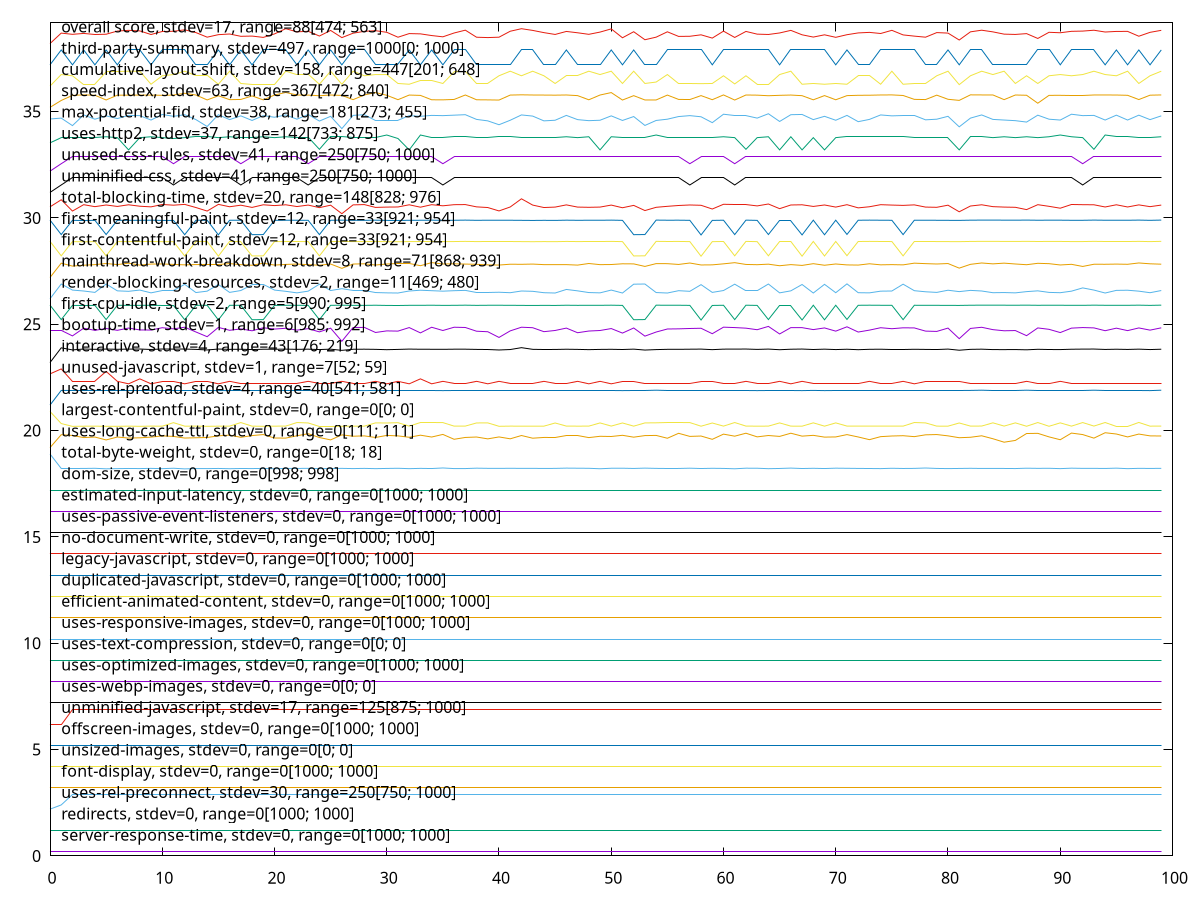 $_serverResponseTime <<EOF
0.2
0.2
0.2
0.2
0.2
0.2
0.2
0.2
0.2
0.2
0.2
0.2
0.2
0.2
0.2
0.2
0.2
0.2
0.2
0.2
0.2
0.2
0.2
0.2
0.2
0.2
0.2
0.2
0.2
0.2
0.2
0.2
0.2
0.2
0.2
0.2
0.2
0.2
0.2
0.2
0.2
0.2
0.2
0.2
0.2
0.2
0.2
0.2
0.2
0.2
0.2
0.2
0.2
0.2
0.2
0.2
0.2
0.2
0.2
0.2
0.2
0.2
0.2
0.2
0.2
0.2
0.2
0.2
0.2
0.2
0.2
0.2
0.2
0.2
0.2
0.2
0.2
0.2
0.2
0.2
0.2
0.2
0.2
0.2
0.2
0.2
0.2
0.2
0.2
0.2
0.2
0.2
0.2
0.2
0.2
0.2
0.2
0.2
0.2
0.2
EOF
$_redirects <<EOF
1.2
1.2
1.2
1.2
1.2
1.2
1.2
1.2
1.2
1.2
1.2
1.2
1.2
1.2
1.2
1.2
1.2
1.2
1.2
1.2
1.2
1.2
1.2
1.2
1.2
1.2
1.2
1.2
1.2
1.2
1.2
1.2
1.2
1.2
1.2
1.2
1.2
1.2
1.2
1.2
1.2
1.2
1.2
1.2
1.2
1.2
1.2
1.2
1.2
1.2
1.2
1.2
1.2
1.2
1.2
1.2
1.2
1.2
1.2
1.2
1.2
1.2
1.2
1.2
1.2
1.2
1.2
1.2
1.2
1.2
1.2
1.2
1.2
1.2
1.2
1.2
1.2
1.2
1.2
1.2
1.2
1.2
1.2
1.2
1.2
1.2
1.2
1.2
1.2
1.2
1.2
1.2
1.2
1.2
1.2
1.2
1.2
1.2
1.2
1.2
EOF
$_usesRelPreconnect <<EOF
2.2
2.397973999341329
2.9000000000000004
2.9000000000000004
2.9000000000000004
2.9000000000000004
2.9000000000000004
2.9000000000000004
2.9000000000000004
2.9000000000000004
2.9000000000000004
2.9000000000000004
2.9000000000000004
2.9000000000000004
2.9000000000000004
2.9000000000000004
2.9000000000000004
2.9000000000000004
2.9000000000000004
2.9000000000000004
2.9000000000000004
2.9000000000000004
2.9000000000000004
2.9000000000000004
2.9000000000000004
2.9000000000000004
2.9000000000000004
2.9000000000000004
2.9000000000000004
2.9000000000000004
2.9000000000000004
2.9000000000000004
2.9000000000000004
2.9000000000000004
2.9000000000000004
2.9000000000000004
2.9000000000000004
2.9000000000000004
2.9000000000000004
2.9000000000000004
2.9000000000000004
2.9000000000000004
2.9000000000000004
2.9000000000000004
2.9000000000000004
2.9000000000000004
2.9000000000000004
2.9000000000000004
2.9000000000000004
2.9000000000000004
2.9000000000000004
2.9000000000000004
2.9000000000000004
2.9000000000000004
2.9000000000000004
2.9000000000000004
2.9000000000000004
2.9000000000000004
2.9000000000000004
2.9000000000000004
2.9000000000000004
2.9000000000000004
2.9000000000000004
2.9000000000000004
2.9000000000000004
2.9000000000000004
2.9000000000000004
2.9000000000000004
2.9000000000000004
2.9000000000000004
2.9000000000000004
2.9000000000000004
2.9000000000000004
2.9000000000000004
2.9000000000000004
2.9000000000000004
2.9000000000000004
2.9000000000000004
2.9000000000000004
2.9000000000000004
2.9000000000000004
2.9000000000000004
2.9000000000000004
2.9000000000000004
2.9000000000000004
2.9000000000000004
2.9000000000000004
2.9000000000000004
2.9000000000000004
2.9000000000000004
2.9000000000000004
2.9000000000000004
2.9000000000000004
2.9000000000000004
2.9000000000000004
2.9000000000000004
2.9000000000000004
2.9000000000000004
2.9000000000000004
2.9000000000000004
EOF
$_fontDisplay <<EOF
3.2
3.2
3.2
3.2
3.2
3.2
3.2
3.2
3.2
3.2
3.2
3.2
3.2
3.2
3.2
3.2
3.2
3.2
3.2
3.2
3.2
3.2
3.2
3.2
3.2
3.2
3.2
3.2
3.2
3.2
3.2
3.2
3.2
3.2
3.2
3.2
3.2
3.2
3.2
3.2
3.2
3.2
3.2
3.2
3.2
3.2
3.2
3.2
3.2
3.2
3.2
3.2
3.2
3.2
3.2
3.2
3.2
3.2
3.2
3.2
3.2
3.2
3.2
3.2
3.2
3.2
3.2
3.2
3.2
3.2
3.2
3.2
3.2
3.2
3.2
3.2
3.2
3.2
3.2
3.2
3.2
3.2
3.2
3.2
3.2
3.2
3.2
3.2
3.2
3.2
3.2
3.2
3.2
3.2
3.2
3.2
3.2
3.2
3.2
3.2
EOF
$_unsizedImages <<EOF
4.2
4.2
4.2
4.2
4.2
4.2
4.2
4.2
4.2
4.2
4.2
4.2
4.2
4.2
4.2
4.2
4.2
4.2
4.2
4.2
4.2
4.2
4.2
4.2
4.2
4.2
4.2
4.2
4.2
4.2
4.2
4.2
4.2
4.2
4.2
4.2
4.2
4.2
4.2
4.2
4.2
4.2
4.2
4.2
4.2
4.2
4.2
4.2
4.2
4.2
4.2
4.2
4.2
4.2
4.2
4.2
4.2
4.2
4.2
4.2
4.2
4.2
4.2
4.2
4.2
4.2
4.2
4.2
4.2
4.2
4.2
4.2
4.2
4.2
4.2
4.2
4.2
4.2
4.2
4.2
4.2
4.2
4.2
4.2
4.2
4.2
4.2
4.2
4.2
4.2
4.2
4.2
4.2
4.2
4.2
4.2
4.2
4.2
4.2
4.2
EOF
$_offscreenImages <<EOF
5.2
5.2
5.2
5.2
5.2
5.2
5.2
5.2
5.2
5.2
5.2
5.2
5.2
5.2
5.2
5.2
5.2
5.2
5.2
5.2
5.2
5.2
5.2
5.2
5.2
5.2
5.2
5.2
5.2
5.2
5.2
5.2
5.2
5.2
5.2
5.2
5.2
5.2
5.2
5.2
5.2
5.2
5.2
5.2
5.2
5.2
5.2
5.2
5.2
5.2
5.2
5.2
5.2
5.2
5.2
5.2
5.2
5.2
5.2
5.2
5.2
5.2
5.2
5.2
5.2
5.2
5.2
5.2
5.2
5.2
5.2
5.2
5.2
5.2
5.2
5.2
5.2
5.2
5.2
5.2
5.2
5.2
5.2
5.2
5.2
5.2
5.2
5.2
5.2
5.2
5.2
5.2
5.2
5.2
5.2
5.2
5.2
5.2
5.2
5.2
EOF
$_unminifiedJavascript <<EOF
6.2
6.2
6.9
6.9
6.9
6.9
6.9
6.9
6.9
6.9
6.9
6.9
6.9
6.9
6.9
6.9
6.9
6.9
6.9
6.9
6.9
6.9
6.9
6.9
6.9
6.9
6.9
6.9
6.9
6.9
6.9
6.9
6.9
6.9
6.9
6.9
6.9
6.9
6.9
6.9
6.9
6.9
6.9
6.9
6.9
6.9
6.9
6.9
6.9
6.9
6.9
6.9
6.9
6.9
6.9
6.9
6.9
6.9
6.9
6.9
6.9
6.9
6.9
6.9
6.9
6.9
6.9
6.9
6.9
6.9
6.9
6.9
6.9
6.9
6.9
6.9
6.9
6.9
6.9
6.9
6.9
6.9
6.9
6.9
6.9
6.9
6.9
6.9
6.9
6.9
6.9
6.9
6.9
6.9
6.9
6.9
6.9
6.9
6.9
6.9
EOF
$_usesWebpImages <<EOF
7.2
7.2
7.2
7.2
7.2
7.2
7.2
7.2
7.2
7.2
7.2
7.2
7.2
7.2
7.2
7.2
7.2
7.2
7.2
7.2
7.2
7.2
7.2
7.2
7.2
7.2
7.2
7.2
7.2
7.2
7.2
7.2
7.2
7.2
7.2
7.2
7.2
7.2
7.2
7.2
7.2
7.2
7.2
7.2
7.2
7.2
7.2
7.2
7.2
7.2
7.2
7.2
7.2
7.2
7.2
7.2
7.2
7.2
7.2
7.2
7.2
7.2
7.2
7.2
7.2
7.2
7.2
7.2
7.2
7.2
7.2
7.2
7.2
7.2
7.2
7.2
7.2
7.2
7.2
7.2
7.2
7.2
7.2
7.2
7.2
7.2
7.2
7.2
7.2
7.2
7.2
7.2
7.2
7.2
7.2
7.2
7.2
7.2
7.2
7.2
EOF
$_usesOptimizedImages <<EOF
8.2
8.2
8.2
8.2
8.2
8.2
8.2
8.2
8.2
8.2
8.2
8.2
8.2
8.2
8.2
8.2
8.2
8.2
8.2
8.2
8.2
8.2
8.2
8.2
8.2
8.2
8.2
8.2
8.2
8.2
8.2
8.2
8.2
8.2
8.2
8.2
8.2
8.2
8.2
8.2
8.2
8.2
8.2
8.2
8.2
8.2
8.2
8.2
8.2
8.2
8.2
8.2
8.2
8.2
8.2
8.2
8.2
8.2
8.2
8.2
8.2
8.2
8.2
8.2
8.2
8.2
8.2
8.2
8.2
8.2
8.2
8.2
8.2
8.2
8.2
8.2
8.2
8.2
8.2
8.2
8.2
8.2
8.2
8.2
8.2
8.2
8.2
8.2
8.2
8.2
8.2
8.2
8.2
8.2
8.2
8.2
8.2
8.2
8.2
8.2
EOF
$_usesTextCompression <<EOF
9.2
9.2
9.2
9.2
9.2
9.2
9.2
9.2
9.2
9.2
9.2
9.2
9.2
9.2
9.2
9.2
9.2
9.2
9.2
9.2
9.2
9.2
9.2
9.2
9.2
9.2
9.2
9.2
9.2
9.2
9.2
9.2
9.2
9.2
9.2
9.2
9.2
9.2
9.2
9.2
9.2
9.2
9.2
9.2
9.2
9.2
9.2
9.2
9.2
9.2
9.2
9.2
9.2
9.2
9.2
9.2
9.2
9.2
9.2
9.2
9.2
9.2
9.2
9.2
9.2
9.2
9.2
9.2
9.2
9.2
9.2
9.2
9.2
9.2
9.2
9.2
9.2
9.2
9.2
9.2
9.2
9.2
9.2
9.2
9.2
9.2
9.2
9.2
9.2
9.2
9.2
9.2
9.2
9.2
9.2
9.2
9.2
9.2
9.2
9.2
EOF
$_usesResponsiveImages <<EOF
10.2
10.2
10.2
10.2
10.2
10.2
10.2
10.2
10.2
10.2
10.2
10.2
10.2
10.2
10.2
10.2
10.2
10.2
10.2
10.2
10.2
10.2
10.2
10.2
10.2
10.2
10.2
10.2
10.2
10.2
10.2
10.2
10.2
10.2
10.2
10.2
10.2
10.2
10.2
10.2
10.2
10.2
10.2
10.2
10.2
10.2
10.2
10.2
10.2
10.2
10.2
10.2
10.2
10.2
10.2
10.2
10.2
10.2
10.2
10.2
10.2
10.2
10.2
10.2
10.2
10.2
10.2
10.2
10.2
10.2
10.2
10.2
10.2
10.2
10.2
10.2
10.2
10.2
10.2
10.2
10.2
10.2
10.2
10.2
10.2
10.2
10.2
10.2
10.2
10.2
10.2
10.2
10.2
10.2
10.2
10.2
10.2
10.2
10.2
10.2
EOF
$_efficientAnimatedContent <<EOF
11.2
11.2
11.2
11.2
11.2
11.2
11.2
11.2
11.2
11.2
11.2
11.2
11.2
11.2
11.2
11.2
11.2
11.2
11.2
11.2
11.2
11.2
11.2
11.2
11.2
11.2
11.2
11.2
11.2
11.2
11.2
11.2
11.2
11.2
11.2
11.2
11.2
11.2
11.2
11.2
11.2
11.2
11.2
11.2
11.2
11.2
11.2
11.2
11.2
11.2
11.2
11.2
11.2
11.2
11.2
11.2
11.2
11.2
11.2
11.2
11.2
11.2
11.2
11.2
11.2
11.2
11.2
11.2
11.2
11.2
11.2
11.2
11.2
11.2
11.2
11.2
11.2
11.2
11.2
11.2
11.2
11.2
11.2
11.2
11.2
11.2
11.2
11.2
11.2
11.2
11.2
11.2
11.2
11.2
11.2
11.2
11.2
11.2
11.2
11.2
EOF
$_duplicatedJavascript <<EOF
12.2
12.2
12.2
12.2
12.2
12.2
12.2
12.2
12.2
12.2
12.2
12.2
12.2
12.2
12.2
12.2
12.2
12.2
12.2
12.2
12.2
12.2
12.2
12.2
12.2
12.2
12.2
12.2
12.2
12.2
12.2
12.2
12.2
12.2
12.2
12.2
12.2
12.2
12.2
12.2
12.2
12.2
12.2
12.2
12.2
12.2
12.2
12.2
12.2
12.2
12.2
12.2
12.2
12.2
12.2
12.2
12.2
12.2
12.2
12.2
12.2
12.2
12.2
12.2
12.2
12.2
12.2
12.2
12.2
12.2
12.2
12.2
12.2
12.2
12.2
12.2
12.2
12.2
12.2
12.2
12.2
12.2
12.2
12.2
12.2
12.2
12.2
12.2
12.2
12.2
12.2
12.2
12.2
12.2
12.2
12.2
12.2
12.2
12.2
12.2
EOF
$_legacyJavascript <<EOF
13.2
13.2
13.2
13.2
13.2
13.2
13.2
13.2
13.2
13.2
13.2
13.2
13.2
13.2
13.2
13.2
13.2
13.2
13.2
13.2
13.2
13.2
13.2
13.2
13.2
13.2
13.2
13.2
13.2
13.2
13.2
13.2
13.2
13.2
13.2
13.2
13.2
13.2
13.2
13.2
13.2
13.2
13.2
13.2
13.2
13.2
13.2
13.2
13.2
13.2
13.2
13.2
13.2
13.2
13.2
13.2
13.2
13.2
13.2
13.2
13.2
13.2
13.2
13.2
13.2
13.2
13.2
13.2
13.2
13.2
13.2
13.2
13.2
13.2
13.2
13.2
13.2
13.2
13.2
13.2
13.2
13.2
13.2
13.2
13.2
13.2
13.2
13.2
13.2
13.2
13.2
13.2
13.2
13.2
13.2
13.2
13.2
13.2
13.2
13.2
EOF
$_noDocumentWrite <<EOF
14.2
14.2
14.2
14.2
14.2
14.2
14.2
14.2
14.2
14.2
14.2
14.2
14.2
14.2
14.2
14.2
14.2
14.2
14.2
14.2
14.2
14.2
14.2
14.2
14.2
14.2
14.2
14.2
14.2
14.2
14.2
14.2
14.2
14.2
14.2
14.2
14.2
14.2
14.2
14.2
14.2
14.2
14.2
14.2
14.2
14.2
14.2
14.2
14.2
14.2
14.2
14.2
14.2
14.2
14.2
14.2
14.2
14.2
14.2
14.2
14.2
14.2
14.2
14.2
14.2
14.2
14.2
14.2
14.2
14.2
14.2
14.2
14.2
14.2
14.2
14.2
14.2
14.2
14.2
14.2
14.2
14.2
14.2
14.2
14.2
14.2
14.2
14.2
14.2
14.2
14.2
14.2
14.2
14.2
14.2
14.2
14.2
14.2
14.2
14.2
EOF
$_usesPassiveEventListeners <<EOF
15.2
15.2
15.2
15.2
15.2
15.2
15.2
15.2
15.2
15.2
15.2
15.2
15.2
15.2
15.2
15.2
15.2
15.2
15.2
15.2
15.2
15.2
15.2
15.2
15.2
15.2
15.2
15.2
15.2
15.2
15.2
15.2
15.2
15.2
15.2
15.2
15.2
15.2
15.2
15.2
15.2
15.2
15.2
15.2
15.2
15.2
15.2
15.2
15.2
15.2
15.2
15.2
15.2
15.2
15.2
15.2
15.2
15.2
15.2
15.2
15.2
15.2
15.2
15.2
15.2
15.2
15.2
15.2
15.2
15.2
15.2
15.2
15.2
15.2
15.2
15.2
15.2
15.2
15.2
15.2
15.2
15.2
15.2
15.2
15.2
15.2
15.2
15.2
15.2
15.2
15.2
15.2
15.2
15.2
15.2
15.2
15.2
15.2
15.2
15.2
EOF
$_estimatedInputLatency <<EOF
16.2
16.2
16.2
16.2
16.2
16.2
16.2
16.2
16.2
16.2
16.2
16.2
16.2
16.2
16.2
16.2
16.2
16.2
16.2
16.2
16.2
16.2
16.2
16.2
16.2
16.2
16.2
16.2
16.2
16.2
16.2
16.2
16.2
16.2
16.2
16.2
16.2
16.2
16.2
16.2
16.2
16.2
16.2
16.2
16.2
16.2
16.2
16.2
16.2
16.2
16.2
16.2
16.2
16.2
16.2
16.2
16.2
16.2
16.2
16.2
16.2
16.2
16.2
16.2
16.2
16.2
16.2
16.2
16.2
16.2
16.2
16.2
16.2
16.2
16.2
16.2
16.2
16.2
16.2
16.2
16.2
16.2
16.2
16.2
16.2
16.2
16.2
16.2
16.2
16.2
16.2
16.2
16.2
16.2
16.2
16.2
16.2
16.2
16.2
16.2
EOF
$_domSize <<EOF
17.2
17.2
17.2
17.2
17.2
17.2
17.2
17.2
17.2
17.2
17.2
17.2
17.2
17.2
17.2
17.2
17.2
17.2
17.2
17.2
17.2
17.2
17.2
17.2
17.2
17.2
17.2
17.2
17.2
17.2
17.2
17.2
17.2
17.2
17.2
17.2
17.2
17.2
17.2
17.2
17.2
17.2
17.2
17.2
17.2
17.2
17.2
17.2
17.2
17.2
17.2
17.2
17.2
17.2
17.2
17.2
17.2
17.2
17.2
17.2
17.2
17.2
17.2
17.2
17.2
17.2
17.2
17.2
17.2
17.2
17.2
17.2
17.2
17.2
17.2
17.2
17.2
17.2
17.2
17.2
17.2
17.2
17.2
17.2
17.2
17.2
17.2
17.2
17.2
17.2
17.2
17.2
17.2
17.2
17.2
17.2
17.2
17.2
17.2
17.2
EOF
$_totalByteWeight <<EOF
18.9
18.219399538797088
18.218147938234573
18.22002533998116
18.227535001012214
18.20312891883619
18.212515765425174
18.219399538797088
18.215018947334837
18.223154354900103
18.211264178073716
18.229412429782137
18.2
18.215018947334837
18.21314156000175
18.22002533998116
18.20876101057558
18.218147938234573
18.215018947334837
18.221902747130837
18.20688364125936
18.222528550715847
18.22127694414705
18.224405965072275
18.210012593123196
18.216270541893046
18.223780159685578
18.214393150956578
18.223154354900103
18.211264178073716
18.22065114176251
18.228786619591602
18.210638385298832
18.223780159685578
18.216270541893046
18.243180405910977
18.213767355179538
18.215018947334837
18.2331673035352
18.225031771058216
18.222528550715847
18.22816081000031
18.223154354900103
18.224405965072275
18.22002533998116
18.223154354900103
18.235670564717125
18.231289863957123
18.227535001012214
18.206257852687095
18.229412429782137
18.231289863957123
18.22002533998116
18.235670564717125
18.223154354900103
18.218147938234573
18.219399538797088
18.23254148974326
18.216896340072992
18.227535001012214
18.22127694414705
18.20500627734623
18.23254148974326
18.230038240571922
18.209386801548778
18.219399538797088
18.236922198908506
18.216896340072992
18.227535001012214
18.216270541893046
18.2331673035352
18.227535001012214
18.22127694414705
18.217522138852186
18.212515765425174
18.228786619591602
18.218773738216207
18.223154354900103
18.241302937503935
18.22065114176251
18.213767355179538
18.22002533998116
18.226909192623364
18.219399538797088
18.22002533998116
18.219399538797088
18.215644744314318
18.231915676548596
18.224405965072275
18.22816081000031
18.21188997144982
18.2331673035352
18.223780159685578
18.224405965072275
18.219399538797088
18.234418932924708
18.210638385298832
18.225031771058216
18.22065114176251
18.225031771058216
EOF
$_usesLongCacheTtl <<EOF
19.2
19.806381401529908
19.77145547526991
19.67156828708098
19.697520880792972
19.560333127307015
19.69851251952304
19.648677692948024
19.661050334520723
19.693731566626468
19.75085555597573
19.727038941967727
19.650056870557176
19.663588320957494
19.67631374441551
19.752424138380434
19.788270541823824
19.68470095565685
19.76514564924319
19.814290991826194
19.650916141592106
19.64771709257076
19.75640984931874
19.854754423146744
19.674696477219808
19.562688011083612
19.799245070310594
19.73575690026094
19.75240641428133
19.67654046962188
19.77386375989076
19.751611045381647
19.68659560407191
19.78449879431147
19.69772160119509
19.82063640937521
19.591574103131197
19.677882273200986
19.69851251952304
19.611265102251412
19.70248927006878
19.61404304167586
19.769100366018602
19.642916620129753
19.677882273200986
19.67550511066898
19.781790956578376
19.781773232237377
19.670871755838736
19.73259317464571
19.72310202533763
19.77894442941966
19.69134109410861
19.765127925037774
19.77386375989076
19.640599003793398
19.872982377449024
19.72782987092677
19.744510341483682
19.589822648724073
19.83417144168061
19.7381651454543
19.877008190257378
19.705452329338698
19.769082641782376
19.727038941967727
19.87697274003156
19.73972928773039
19.77704526968926
19.693731566626468
19.70246711544911
19.811918111725166
19.70084792109499
19.573914604305656
19.715970397616093
19.746074488311113
19.760069442907753
19.71593495000491
19.801617936622016
19.8143087164322
19.753228369629344
19.66520557991795
19.686613327636376
19.75640984931874
19.61759220600535
19.454793832874937
19.537518922445432
19.862699638901628
19.87141813958399
19.704822152734078
19.570823911646986
19.883336065144622
19.81350003150389
19.64617073953156
19.9
19.839672772813667
19.70244939175368
19.837286571499423
19.752437431456688
19.746074488311113
EOF
$_largestContentfulPaint <<EOF
20.9
20.330472400746814
20.2
20.206811453901942
20.209190765460576
20.202268564930353
20.201388772415154
20.210013478248182
20.201426808311897
20.211505686916148
20.207673272605312
20.373588168560488
20.20948596846499
20.210705072959755
20.201758831570473
20.208368314016695
20.210351489508326
20.378234607329293
20.20983934175096
20.20174811423367
20.20953336466341
20.211568503604113
20.379320047511516
20.360086919376453
20.21044929928502
20.210399511807687
20.2033570568722
20.209793319629423
20.20928298190445
20.363253547304026
20.357856292358157
20.372608456194772
20.210172273385858
20.379642973660125
20.38127527488549
20.376491142571577
20.210361826144418
20.212742147951463
20.360093284410613
20.36265431850953
20.20272197514553
20.210570233076396
20.209037623570286
20.20815376484221
20.209493474705415
20.35788721889153
20.211814804045837
20.209695847679594
20.21079801500311
20.361284336604058
20.212611919223576
20.358752056878966
20.209674244749444
20.36176751706795
20.366383108367863
20.380216392609846
20.3809566076712
20.376922314919746
20.207237605990198
20.357482795948993
20.211170372319803
20.379073108870607
20.21236339671347
20.20882168660009
20.210835751907243
20.361595873087264
20.210599722210784
20.207553648137164
20.36479569450826
20.20906864899456
20.362934212938114
20.212041347118234
20.210917089568362
20.212313659563804
20.211130658722997
20.210441749751595
20.21031724363622
20.380050095075646
20.361886198278327
20.210149190970885
20.208972517278134
20.358271705051525
20.211846732715046
20.213425584265092
20.365319888069735
20.21234912988886
20.363756277593925
20.204233836246193
20.379633822663596
20.203334755008154
20.36400705223719
20.210360430542824
20.37865198939755
20.213170643824128
20.380341089411434
20.21055391562769
20.210480187301062
20.383611887209167
20.20953021077153
20.213233362436647
EOF
$_usesRelPreload <<EOF
21.2
21.890277777777776
21.880555555555556
21.880555555555556
21.880555555555556
21.890277777777776
21.890277777777776
21.890277777777776
21.890277777777776
21.890277777777776
21.880555555555556
21.880555555555556
21.880555555555556
21.890277777777776
21.890277777777776
21.880555555555556
21.890277777777776
21.890277777777776
21.890277777777776
21.890277777777776
21.880555555555556
21.890277777777776
21.890277777777776
21.890277777777776
21.890277777777776
21.890277777777776
21.890277777777776
21.890277777777776
21.880555555555556
21.890277777777776
21.880555555555556
21.880555555555556
21.890277777777776
21.890277777777776
21.890277777777776
21.880555555555556
21.890277777777776
21.890277777777776
21.890277777777776
21.890277777777776
21.890277777777776
21.890277777777776
21.880555555555556
21.880555555555556
21.880555555555556
21.880555555555556
21.890277777777776
21.890277777777776
21.890277777777776
21.890277777777776
21.890277777777776
21.880555555555556
21.890277777777776
21.890277777777776
21.9
21.890277777777776
21.890277777777776
21.880555555555556
21.880555555555556
21.880555555555556
21.890277777777776
21.890277777777776
21.890277777777776
21.880555555555556
21.890277777777776
21.890277777777776
21.890277777777776
21.880555555555556
21.890277777777776
21.880555555555556
21.890277777777776
21.890277777777776
21.890277777777776
21.890277777777776
21.890277777777776
21.890277777777776
21.890277777777776
21.890277777777776
21.890277777777776
21.890277777777776
21.880555555555556
21.880555555555556
21.890277777777776
21.9
21.890277777777776
21.890277777777776
21.890277777777776
21.9
21.890277777777776
21.890277777777776
21.890277777777776
21.890277777777776
21.890277777777776
21.9
21.890277777777776
21.890277777777776
21.890277777777776
21.890277777777776
21.880555555555556
21.9
EOF
$_unusedJavascript <<EOF
22.666666666666664
22.9
22.316666666666663
22.316666666666663
22.316666666666663
22.783333333333328
22.316666666666663
22.2
22.43333333333333
22.2
22.316666666666663
22.316666666666663
22.2
22.316666666666663
22.316666666666663
22.2
22.316666666666663
22.2
22.2
22.2
22.2
22.2
22.2
22.316666666666663
22.2
22.2
22.316666666666663
22.2
22.2
22.316666666666663
22.2
22.316666666666663
22.2
22.43333333333333
22.2
22.316666666666663
22.2
22.2
22.316666666666663
22.2
22.316666666666663
22.2
22.2
22.2
22.316666666666663
22.2
22.2
22.316666666666663
22.2
22.316666666666663
22.2
22.316666666666663
22.316666666666663
22.2
22.2
22.2
22.2
22.2
22.316666666666663
22.316666666666663
22.2
22.2
22.316666666666663
22.2
22.2
22.316666666666663
22.2
22.316666666666663
22.2
22.2
22.2
22.2
22.2
22.316666666666663
22.2
22.2
22.316666666666663
22.2
22.316666666666663
22.316666666666663
22.316666666666663
22.316666666666663
22.2
22.2
22.2
22.2
22.2
22.316666666666663
22.2
22.2
22.316666666666663
22.2
22.2
22.2
22.2
22.2
22.2
22.2
22.2
22.2
EOF
$_interactive <<EOF
23.2
23.89172801764519
23.794263216104948
23.836483916116276
23.82230348831316
23.83437209917425
23.823745469963896
23.83119208207272
23.83585419262705
23.81429164023927
23.836889524331497
23.833070145659562
23.834847704495033
23.819321549245675
23.791867180353403
23.83513286181433
23.820893792112475
23.825679815737885
23.810406309177708
23.82590049131717
23.8255327341662
23.83129842188964
23.821143706438082
23.82929632496014
23.811387100729018
23.82975991157819
23.773249761299986
23.82464054515148
23.828137828251553
23.820608664269763
23.804958018518864
23.817835400773465
23.83317990758898
23.825419844088852
23.824384091008362
23.82180913839169
23.828279047479487
23.828541242314913
23.818351840674108
23.813103459719773
23.79074579725999
23.81227049366
23.9
23.82160054319628
23.813475310038445
23.81571199331343
23.826246190262353
23.81874888159523
23.806981158918923
23.818091222495557
23.82296317448086
23.813408504742725
23.830474201736074
23.787935316565786
23.80909515666129
23.821945411430498
23.821568910946574
23.82754140592867
23.832484103517768
23.806938289978522
23.830741518563713
23.831746109735413
23.835200406790857
23.818745108830147
23.833268291926515
23.80387544619789
23.82671039452975
23.834867326238424
23.8136640961137
23.829821049234003
23.81062956549714
23.82599928307426
23.804622706868717
23.822664286468726
23.827278695270277
23.82797257512944
23.827986864267146
23.824560180844404
23.817774549392045
23.81220571920787
23.83323243287833
23.780027414833963
23.82063911374189
23.829077207816272
23.809622554159493
23.808190808628304
23.811197597389032
23.79956443147395
23.82358856076666
23.812976895386036
23.81035838072156
23.82592619707581
23.832335819496464
23.83482850392186
23.816627282366312
23.82668392698339
23.81695826788836
23.83004895798344
23.81115367419847
23.826840382402143
EOF
$_bootupTime <<EOF
24.69307074461138
24.692987120298575
24.453222215534755
24.815794095503325
24.714558580094124
24.800936371968422
24.715220349732313
24.822838813292513
24.733687981444778
24.728957229672893
24.83865273074101
24.78420216352209
24.86175239430003
24.637302593612276
24.415911879693265
24.853327642907416
24.716350364328846
24.78207307306898
24.693739615374124
24.835889029603482
24.774575336366162
24.811396736513647
24.72448948599213
24.793911694353213
24.641364008655906
24.816212332247584
24.2
24.847688205681035
24.854248712682686
24.614074698748645
24.68888531818196
24.678468372895207
24.845041615168306
24.595009430799784
24.86009623782256
24.706794004589554
24.861141076813297
24.848971507617843
24.673408934884517
24.649065147353454
24.38076541706946
24.68958348604109
24.861472234212727
24.83857530299454
24.65179661238225
24.708399125704567
24.820206809153024
24.602585488655887
24.681974588068602
24.70690474382566
24.798562613500202
24.585766772207
24.825154892678622
24.44247565469057
24.635268994131753
24.777700822069818
24.78521262822353
24.801674246392253
24.812785156676185
24.55632532515762
24.86406832375142
24.8445272475434
24.81681337715711
24.743984822625244
24.9
24.54420915912439
24.84334362615894
24.841257471971698
24.74957339501586
24.828246973015876
24.676979935438645
24.881224534060742
24.63466713748909
24.725093086040516
24.83790411946106
24.791343367225462
24.83389750934996
24.828506566777666
24.678187617787156
24.664044603326605
24.82051972535817
24.3231916762529
24.804254459297976
24.85869362404857
24.747404996854137
24.694129688398203
24.70457793715925
24.463922914199348
24.828298894805855
24.762236566419887
24.609932739695534
24.818771909946047
24.845015900390717
24.830167067751855
24.697331026988042
24.81741422107567
24.7013602992972
24.827883477959016
24.724516926363865
24.832991528909243
EOF
$_firstCpuIdle <<EOF
25.9
25.220338148129116
25.88823778622246
25.88138980105387
25.888262582134757
25.220663529645137
25.89140716629317
25.889823950701796
25.890359381903835
25.89385220014989
25.88540317752029
25.885519059372566
25.21301292243647
25.89257459554553
25.89206436646
25.20617376342874
25.89168401811797
25.891501499484473
25.214425424443
25.218647265747165
25.888952755749305
25.89236573206728
25.891715530398898
25.889155056475648
25.21736417196634
25.891785579336045
25.896538577843717
25.88978670061479
25.889098689118644
25.895133598224277
25.885937309924383
25.882748872893057
25.891085323669767
25.891626431970305
25.895512412710715
25.889110281050403
25.891209854292352
25.89772730100284
25.88951023464555
25.89400013759175
25.89423557088762
25.892472661104648
25.88868606590186
25.884651448685794
25.88914755616245
25.88620290281219
25.895186464686045
25.89032691899982
25.89272566597716
25.8915690692562
25.89725847496619
25.88789171729275
25.214055066101288
25.220503550962444
25.898350182298042
25.893671659701226
25.894865834076015
25.88913778294326
25.2
25.886272424202993
25.89396439935709
25.21963652307608
25.896905357349763
25.887151856013116
25.220754064368204
25.892452952584037
25.892325630738913
25.20143340459751
25.89635355788489
25.210352101108555
25.894646372152568
25.22630261341941
25.892726345402952
25.89732385338083
25.893494707517984
25.890930602928975
25.217048194348738
25.893647901954708
25.89327132296413
25.891251814686512
25.888703801943343
25.886932069761805
25.895469275318057
25.89868297661554
25.89760898833867
25.897049460690887
25.89528721951007
25.898807239287386
25.893113769551693
25.895636394105885
25.894974304149816
25.890740005054028
25.89101386470432
25.898726425294743
25.893027964959405
25.89291317001725
25.892048502604315
25.898541811578067
25.888888647496152
25.899487032079357
EOF
$_renderBlockingResources <<EOF
26.2
26.89270833333333
26.608333333333334
26.564583333333335
26.498958333333334
26.89270833333333
26.571875
26.55
26.608333333333334
26.477083333333333
26.571875
26.571875
26.878124999999997
26.491666666666664
26.557291666666664
26.870833333333334
26.498958333333334
26.586458333333333
26.885416666666668
26.885416666666668
26.608333333333334
26.55
26.477083333333333
26.557291666666664
26.885416666666668
26.586458333333333
26.673958333333335
26.571875
26.571875
26.491666666666664
26.477083333333333
26.469791666666666
26.564583333333335
26.601041666666664
26.579166666666666
26.557291666666664
26.579166666666666
26.59375
26.484375
26.484375
26.506249999999998
26.484375
26.564583333333335
26.55
26.484375
26.469791666666666
26.6375
26.571875
26.491666666666664
26.477083333333333
26.608333333333334
26.469791666666666
26.885416666666668
26.89270833333333
26.491666666666664
26.469791666666666
26.579166666666666
26.55
26.863541666666666
26.498958333333334
26.586458333333333
26.885416666666668
26.586458333333333
26.586458333333333
26.89270833333333
26.477083333333333
26.571875
26.870833333333334
26.469791666666666
26.878124999999997
26.484375
26.9
26.484375
26.477083333333333
26.557291666666664
26.564583333333335
26.885416666666668
26.579166666666666
26.528125
26.498958333333334
26.601041666666664
26.535416666666663
26.59375
26.564583333333335
26.484375
26.491666666666664
26.477083333333333
26.535416666666663
26.571875
26.498958333333334
26.484375
26.557291666666664
26.710416666666664
26.608333333333334
26.469791666666666
26.59375
26.601041666666664
26.557291666666664
26.484375
26.586458333333333
EOF
$_mainthreadWorkBreakdown <<EOF
27.2
27.872825212735375
27.736040090629302
27.776649046990652
27.805580932041575
27.85716932880911
27.807075573003047
27.872737371236834
27.78226393438755
27.831354476074555
27.836345639122136
27.815086705011016
27.794125933847095
27.808329841876503
27.825605200136067
27.825680232260638
27.853034509357634
27.80316441107672
27.7766767861211
27.87087572585796
27.78303748842743
27.814897657518628
27.830858068059932
27.80258688162941
27.777031801244895
27.83299717901218
27.630309070703643
27.83219741373836
27.844518674368608
27.786022891975872
27.833839079985957
27.837366063183016
27.837424501142706
27.754151676420143
27.9
27.834297106252425
27.842630998114792
27.830414881782552
27.820127387572107
27.793802463574934
27.784489563322794
27.82425391045183
27.8196537588235
27.830607125161173
27.804721473648808
27.805662498918494
27.804824853994248
27.782435256461643
27.85773426838975
27.804155467886805
27.809507071165672
27.84416461265748
27.839627317912292
27.720690861871446
27.85242022056971
27.849675962362817
27.81351412360051
27.88080276670828
27.78893068276851
27.794219123643167
27.842027635962165
27.896727528729112
27.813103120650286
27.80174195642652
27.826253554612904
27.752686982563617
27.8054123455065
27.76805288651343
27.849165369031677
27.77562233512874
27.8348294966525
27.791563594005595
27.783495903120254
27.845099761144027
27.795210946251963
27.804879261655156
27.793462467268455
27.87387882136726
27.85141677478246
27.83422787983944
27.856269091298206
27.640109618844363
27.818458194291665
27.88226999397879
27.84072469650813
27.874730343764472
27.834558004191642
27.800749207232
27.866614437509632
27.850128484364074
27.78874361365199
27.819395346768736
27.71933328014871
27.822181465561734
27.821396764101728
27.829800586232647
27.820579334775026
27.882987567207604
27.843667707275667
27.82536399726613
EOF
$_firstContentfulPaint <<EOF
28.9
28.2187984311175
28.88711591779774
28.879637341184452
28.887143027031748
28.219099791885753
28.89058274656584
28.88885050045212
28.889436233207878
28.893259683265896
28.884018285644668
28.884144864668382
28.212019099829952
28.891860637319812
28.891302071104775
28.205698434531616
28.89088575018435
28.890685987541485
28.213325576480074
28.21723268731548
28.887897677226892
28.891631975742524
28.890920240881865
28.888118908967925
28.216044901494975
28.89099691183119
28.89620330852034
28.88880975465026
28.888057265379008
28.894663466974624
28.884601763674013
28.881120251773467
28.89023053644134
28.890822722131528
28.89507857393023
28.888069942274644
28.890366812808285
28.897506686286523
28.888507359228512
28.893421720264225
28.893679608203477
28.89174903861091
28.887606053036546
28.88319727868598
28.888110706527666
28.88489193065915
28.89472139525488
28.88940071765607
28.892026037328982
28.890759939796965
28.89699258073246
28.886737585215265
28.21298298284364
28.218951620939773
28.898189847559525
28.893061946504144
28.894370080452845
28.888100018437687
28.2
28.88496788865033
28.89338257519178
28.218148668324993
28.896605410703817
28.885928889251236
28.219183646481742
28.89172746197779
28.8915880749964
28.201322430214457
28.896000488468612
28.209558991956538
28.894129637260818
28.224325663589735
28.89202678121908
28.89706426871745
28.892868151044656
28.89006123008207
28.215752440801214
28.893035926717747
28.892623519438594
28.890412732151216
28.88762544654038
28.885688691893964
28.89503130115987
28.898554905349346
28.897376939490176
28.896763405067215
28.894831799836922
28.898691225114266
28.89245099112848
28.895214444531884
28.894488926956402
28.889852676098087
28.89015233994073
28.89860256918476
28.89235703482485
28.892231338089648
28.891284705851106
28.898400049912237
28.887827572834436
28.89943707556964
EOF
$_firstMeaningfulPaint <<EOF
29.9
29.2187984311175
29.88711591779774
29.879637341184452
29.887143027031748
29.219099791885753
29.89058274656584
29.88885050045212
29.889436233207878
29.893259683265896
29.884018285644668
29.884144864668382
29.212019099829952
29.891860637319812
29.891302071104775
29.205698434531616
29.89088575018435
29.890685987541485
29.213325576480074
29.21723268731548
29.887897677226892
29.891631975742524
29.890920240881865
29.888118908967925
29.216044901494975
29.89099691183119
29.89620330852034
29.88880975465026
29.888057265379008
29.894663466974624
29.884601763674013
29.881120251773467
29.89023053644134
29.890822722131528
29.89507857393023
29.888069942274644
29.890366812808285
29.897506686286523
29.888507359228512
29.893421720264225
29.893679608203477
29.89174903861091
29.887606053036546
29.88319727868598
29.888110706527666
29.88489193065915
29.89472139525488
29.88940071765607
29.892026037328982
29.890759939796965
29.89699258073246
29.886737585215265
29.21298298284364
29.218951620939773
29.898189847559525
29.893061946504144
29.894370080452845
29.888100018437687
29.2
29.88496788865033
29.89338257519178
29.218148668324993
29.896605410703817
29.885928889251236
29.219183646481742
29.89172746197779
29.8915880749964
29.201322430214457
29.896000488468612
29.209558991956538
29.894129637260818
29.224325663589735
29.89202678121908
29.89706426871745
29.892868151044656
29.89006123008207
29.215752440801214
29.893035926717747
29.892623519438594
29.890412732151216
29.88762544654038
29.885688691893964
29.89503130115987
29.898554905349346
29.897376939490176
29.896763405067215
29.894831799836922
29.898691225114266
29.89245099112848
29.895214444531884
29.894488926956402
29.889852676098087
29.89015233994073
29.89860256918476
29.89235703482485
29.892231338089648
29.891284705851106
29.898400049912237
29.887827572834436
29.89943707556964
EOF
$_totalBlockingTime <<EOF
30.520810409257482
30.85532389290826
30.32407429110145
30.62359732388511
30.531020664094548
30.60953539435471
30.541146048528624
30.618934120176487
30.551185216656705
30.520810409257482
30.632850632438107
30.60004129532492
30.637440428001984
30.48968398110179
30.32407429110146
30.637440428001984
30.52592606107646
30.600041295324925
30.49492235733391
30.618934120176487
30.580772085424393
30.61893412017648
30.536094049403214
30.604800187199782
30.484425748593182
30.600041295324917
30.2
30.614246757990042
30.62823621301784
30.494922357333902
30.51051663687875
30.515673877956527
30.618934120176476
30.505338856091846
30.623597323885104
30.570999559974595
30.623597323885118
30.62823621301783
30.520810409257482
30.489683981101795
30.329833361906516
30.515673877956537
30.9
30.604800187199782
30.489683981101784
30.510516636878744
30.614246757990045
30.51051663687875
30.500140706002618
30.510516636878755
30.60480018719979
30.479147831343628
30.590453096787474
30.347020725454396
30.500140706002618
30.546176493456407
30.585624111809857
30.6095353943547
30.595258878370338
30.419840792882116
30.642005446589568
30.61424675799004
30.614246757990042
30.566079388397164
30.65555032532458
30.436236492026584
30.609535394354698
30.618934120176476
30.54114604852862
30.6095353943547
30.51051663687875
30.62359732388511
30.47385040111562
30.525926061076454
30.62359732388511
30.604800187199782
30.59045309678747
30.61424675799004
30.51051663687874
30.500140706002618
30.600041295324925
30.289217314037543
30.561136830330604
30.618934120176487
30.531020664094548
30.51051663687874
30.500140706002625
30.392164641493505
30.62359732388511
30.5461764934564
30.45784275313923
30.632850632438096
30.623597323885118
30.618934120176487
30.515673877956516
30.618934120176476
30.515673877956523
30.61424675799004
30.531020664094555
30.604800187199782
EOF
$_unminifiedCss <<EOF
31.2
31.55
31.9
31.9
31.9
31.9
31.9
31.9
31.9
31.9
31.9
31.55
31.9
31.9
31.9
31.9
31.9
31.55
31.9
31.9
31.9
31.9
31.9
31.55
31.9
31.9
31.9
31.9
31.9
31.9
31.9
31.9
31.9
31.9
31.9
31.55
31.9
31.9
31.9
31.9
31.9
31.9
31.9
31.9
31.9
31.9
31.9
31.9
31.9
31.9
31.9
31.9
31.9
31.9
31.9
31.9
31.9
31.55
31.9
31.9
31.9
31.55
31.9
31.9
31.9
31.9
31.9
31.9
31.9
31.9
31.9
31.9
31.9
31.9
31.9
31.9
31.9
31.9
31.9
31.9
31.9
31.9
31.9
31.9
31.9
31.9
31.9
31.9
31.9
31.9
31.9
31.9
31.55
31.9
31.9
31.9
31.9
31.9
31.9
31.9
EOF
$_unusedCssRules <<EOF
32.2
32.550000000000004
32.900000000000006
32.900000000000006
32.900000000000006
32.900000000000006
32.900000000000006
32.900000000000006
32.900000000000006
32.900000000000006
32.900000000000006
32.550000000000004
32.900000000000006
32.900000000000006
32.900000000000006
32.900000000000006
32.900000000000006
32.550000000000004
32.900000000000006
32.900000000000006
32.900000000000006
32.900000000000006
32.900000000000006
32.550000000000004
32.900000000000006
32.900000000000006
32.900000000000006
32.900000000000006
32.900000000000006
32.900000000000006
32.900000000000006
32.900000000000006
32.900000000000006
32.900000000000006
32.900000000000006
32.550000000000004
32.900000000000006
32.900000000000006
32.900000000000006
32.900000000000006
32.900000000000006
32.900000000000006
32.900000000000006
32.900000000000006
32.900000000000006
32.900000000000006
32.900000000000006
32.900000000000006
32.900000000000006
32.900000000000006
32.900000000000006
32.900000000000006
32.900000000000006
32.900000000000006
32.900000000000006
32.900000000000006
32.900000000000006
32.550000000000004
32.900000000000006
32.900000000000006
32.900000000000006
32.550000000000004
32.900000000000006
32.900000000000006
32.900000000000006
32.900000000000006
32.900000000000006
32.900000000000006
32.900000000000006
32.900000000000006
32.900000000000006
32.900000000000006
32.900000000000006
32.900000000000006
32.900000000000006
32.900000000000006
32.900000000000006
32.900000000000006
32.900000000000006
32.900000000000006
32.900000000000006
32.900000000000006
32.900000000000006
32.900000000000006
32.900000000000006
32.900000000000006
32.900000000000006
32.900000000000006
32.900000000000006
32.900000000000006
32.900000000000006
32.900000000000006
32.550000000000004
32.900000000000006
32.900000000000006
32.900000000000006
32.900000000000006
32.900000000000006
32.900000000000006
32.900000000000006
EOF
$_usesHttp2 <<EOF
33.529411764705884
33.7764705882353
33.7764705882353
33.7764705882353
33.7764705882353
33.81764705882353
33.7764705882353
33.2
33.7764705882353
33.81764705882353
33.7764705882353
33.735294117647065
33.7764705882353
33.81764705882353
33.81764705882353
33.7764705882353
33.81764705882353
33.7764705882353
33.7764705882353
33.81764705882353
33.7764705882353
33.81764705882353
33.7764705882353
33.7764705882353
33.22745098039216
33.81764705882353
33.81764705882353
33.7764705882353
33.7764705882353
33.7764705882353
33.900000000000006
33.735294117647065
33.2
33.900000000000006
33.7764705882353
33.7764705882353
33.81764705882353
33.81764705882353
33.7764705882353
33.7764705882353
33.81764705882353
33.81764705882353
33.7764705882353
33.7764705882353
33.7764705882353
33.7764705882353
33.81764705882353
33.7764705882353
33.81764705882353
33.2
33.81764705882353
33.7764705882353
33.7764705882353
33.7764705882353
33.900000000000006
33.7764705882353
33.7764705882353
33.7764705882353
33.7764705882353
33.7764705882353
33.81764705882353
33.7764705882353
33.22745098039216
33.7764705882353
33.81764705882353
33.2
33.81764705882353
33.2
33.7764705882353
33.2
33.7764705882353
33.81764705882353
33.81764705882353
33.81764705882353
33.81764705882353
33.81764705882353
33.81764705882353
33.7764705882353
33.7764705882353
33.7764705882353
33.7764705882353
33.2
33.81764705882353
33.81764705882353
33.7764705882353
33.81764705882353
33.7764705882353
33.81764705882353
33.7764705882353
33.81764705882353
33.900000000000006
33.81764705882353
33.7764705882353
33.22745098039216
33.900000000000006
33.81764705882353
33.81764705882353
33.7764705882353
33.7764705882353
33.81764705882353
EOF
$_maxPotentialFid <<EOF
34.65358713379108
34.69439685113588
34.34127085361918
34.84402609790097
34.643519952825876
34.800201403878425
34.673883789702195
34.822007100688914
34.81107753435331
34.6037918201154
34.86625741853567
34.778609840639135
34.85511528461834
34.6235478173309
34.300420790160345
34.85511528461834
34.62354781733092
34.80020140387845
34.584251679969796
34.81107753435333
34.736071760623275
34.84402609790097
34.643519952825876
34.86625741853567
34.55534535844053
34.778609840639135
34.2
34.82200710068889
34.85511528461834
34.59399478917175
34.59399478917175
34.59399478917175
34.811077534353295
34.778609840639135
34.82200710068888
34.81107753435331
34.832989994371715
34.85511528461832
34.633506853971895
34.56492702255093
34.38339102809847
34.59399478917177
34.84402609790097
34.789378808959206
34.56492702255093
34.59399478917173
34.82200710068889
34.6235478173309
34.574562442839586
34.59399478917175
34.800201403878425
34.584251679969796
34.767894581475446
34.34959263627404
34.58425167996978
34.643519952825876
34.76789458147547
34.81107753435331
34.757233105702674
34.48061829307647
34.87745235416133
34.82200710068889
34.82200710068889
34.69439685113588
34.900000000000006
34.53634302968607
34.85511528461832
34.86625741853567
34.6235478173309
34.778609840639135
34.59399478917175
34.82200710068889
34.526922217669025
34.633506853971895
34.84402609790097
34.800201403878425
34.811077534353295
34.81107753435331
34.61364281678149
34.643519952825876
34.778609840639156
34.28443174512301
34.69439685113588
34.84402609790099
34.633506853971895
34.60379182011538
34.574562442839586
34.50824089267253
34.832989994371694
34.643519952825855
34.6037918201154
34.877452354161306
34.81107753435333
34.822007100688914
34.60379182011538
34.832989994371694
34.60379182011538
34.832989994371694
34.6235478173309
34.800201403878425
EOF
$_speedIndex <<EOF
35.2
35.52495892813295
35.76327721698963
35.78707620694347
35.76975538254918
35.5477355795959
35.7733165893219
35.77413174227259
35.77667060626103
35.77643226777005
35.766186308178625
35.77891405012653
35.86292958117422
35.78009736934062
35.54901275111011
35.74574880899382
35.56258528100677
35.57160169488942
35.73807156025485
35.552390260112915
35.780663163711935
35.900000000000006
35.781075598309236
35.77666612015537
35.746457801693374
35.78045670944481
35.762127458504445
35.56279560337238
35.781489379280664
35.897134311384924
35.76673359746463
35.5612159380472
35.77848295436466
35.76225942879711
35.55641531992044
35.55335539511562
35.572160544295286
35.781659522680954
35.556786848708384
35.55187860513926
35.543123832514425
35.77801937522559
35.78929513904406
35.7811956939695
35.77801262730664
35.773909160453314
35.781930176028936
35.752181600438966
35.55646368535082
35.78007815340482
35.89497063808668
35.54443198693981
35.750312558553965
35.54759606714127
35.54877253318052
35.77758890711698
35.57380645441994
35.56777038701553
35.7523453970088
35.560427794171126
35.78482367544276
35.54440837315891
35.78148989709965
35.774068368258924
35.74695854100533
35.765950725569944
35.77894653290187
35.74908028112088
35.55526108715513
35.75363677508248
35.55689274805072
35.75148992491508
35.76738194037228
35.770372976437585
35.781977282659206
35.785693870775916
35.758655258221395
35.57583618762177
35.56670666898109
35.77428460706122
35.57937174888222
35.528638487527296
35.78798323862409
35.78412319156712
35.78349982333394
35.56291167040937
35.781151299814546
35.76893745781194
35.394534551242515
35.76522085044749
35.7659498694869
35.778561612088254
35.77863824326905
35.781817189646475
35.78262896602736
35.78007242550061
35.76686186696799
35.56685080352583
35.77258167542805
35.784228638463745
EOF
$_cumulativeLayoutShift <<EOF
36.2
36.74280734255003
36.68553263316321
36.28715036878508
36.2871350441632
36.89997362701462
36.89996113468804
36.89986397522487
36.89996113468804
36.28714519665383
36.685485112803505
36.74292415744949
36.89995974665732
36.685573201292556
36.68554422387229
36.28715036878508
36.89998519406402
36.32312886317783
36.28717048331999
36.28715956386459
36.287095777733064
36.89998519406402
36.74291022094814
36.74290284287591
36.28714864473325
36.89998519406402
36.28713944992661
36.89997362701462
36.68555465563701
36.74292415744949
36.74288685723216
36.32311687763212
36.287085052022405
36.463569040278635
36.46358371546129
36.32310489244125
36.89999583581771
36.89999583581771
36.32311687763212
36.323112041459765
36.685573201292556
36.89997362701462
36.68555117836878
36.89994725443089
36.685573201292556
36.323101107717854
36.68554422387229
36.685573201292556
36.89996113468804
36.742913910003864
36.89998519406402
36.32310678481622
36.89996113468804
36.32311687763212
36.39032903542996
36.74293358518857
36.32312886317783
36.323052119769514
36.3148965686165
36.32311687763212
36.68553340587255
36.30204246717286
36.685573201292556
36.287085243550216
36.28715036878508
36.74292415744949
36.89999583581771
36.28715515786031
36.323112041459765
36.28715956386459
36.32312886317783
36.28714864473325
36.685595224750664
36.685573201292556
36.28715956386459
36.89997362701462
36.287139641482746
36.32305695522601
36.32311687763212
36.68555117836878
36.900000000000006
36.26862721926058
36.68555465563701
36.89996113468804
36.742913910003864
36.89999583581771
36.323112041459765
36.68554422387229
36.32311687763212
36.685536110360395
36.74290284287591
36.6855330195178
36.74277455475963
36.89998519406402
36.74292415744949
36.685595224750664
36.89999583581771
36.323052119769514
36.68555465563701
36.89998519406402
EOF
$_thirdPartySummary <<EOF
37.2
37.900000000000006
37.2
37.900000000000006
37.2
37.900000000000006
37.2
37.900000000000006
37.900000000000006
37.2
37.900000000000006
37.900000000000006
37.900000000000006
37.2
37.2
37.900000000000006
37.2
37.900000000000006
37.2
37.900000000000006
37.900000000000006
37.900000000000006
37.2
37.900000000000006
37.2
37.900000000000006
37.2
37.900000000000006
37.900000000000006
37.2
37.2
37.2
37.900000000000006
37.2
37.900000000000006
37.2
37.900000000000006
37.900000000000006
37.2
37.2
37.2
37.2
37.900000000000006
37.900000000000006
37.2
37.2
37.900000000000006
37.2
37.2
37.2
37.900000000000006
37.2
37.900000000000006
37.2
37.2
37.900000000000006
37.900000000000006
37.900000000000006
37.900000000000006
37.2
37.900000000000006
37.900000000000006
37.900000000000006
37.900000000000006
37.900000000000006
37.2
37.900000000000006
37.900000000000006
37.900000000000006
37.900000000000006
37.2
37.900000000000006
37.2
37.2
37.900000000000006
37.900000000000006
37.900000000000006
37.900000000000006
37.2
37.2
37.900000000000006
37.2
37.900000000000006
37.900000000000006
37.2
37.2
37.2
37.2
37.900000000000006
37.900000000000006
37.2
37.900000000000006
37.900000000000006
37.900000000000006
37.2
37.900000000000006
37.2
37.900000000000006
37.2
37.900000000000006
EOF
$_overallScore <<EOF
38.2
38.69184607196575
38.63431444104741
38.676090237693835
38.62600354404818
38.638861547882605
38.78786470848569
38.82129190634207
38.794974920577445
38.62566356273135
38.76802834756167
38.77670686553844
38.84676331302294
38.71609353093739
38.50072737151171
38.61821900290935
38.649885286784865
38.54096107712092
38.552531949738906
38.48984408263104
38.65385349816694
38.900000000000006
38.75085672159304
38.777217729606726
38.553599268271924
38.81739375599893
38.479909881613004
38.68705437001417
38.77524931820599
38.806213871930716
38.7296573006795
38.49812959116267
38.669120677999615
38.65587787733305
38.57703193645901
38.51701294139444
38.69716157193962
38.83019859386474
38.49795071210758
38.481782027106924
38.49951823759851
38.779395846081826
38.898861297165936
38.81879312085639
38.71415196954718
38.62868208043746
38.769916859993906
38.707199285049825
38.63433469510935
38.739302097329
38.89064951521611
38.472379557012275
38.75662829771938
38.3798798689075
38.501202068059456
38.75307807285805
38.536222981283146
38.542507015871024
38.61122679924275
38.457017223062635
38.78356559106911
38.487343003157456
38.770413891912774
38.642991620630895
38.62715764411257
38.69848309779264
38.820228359648766
38.61230444238079
38.50557026800049
38.61131523015986
38.49347170328573
38.61639548304414
38.70048479556031
38.72570142716204
38.672981618608986
38.82246110002123
38.606685500050666
38.54956768365113
38.50002987505847
38.71622408820029
38.692032761754035
38.366910967978924
38.75112195846792
38.82794090899998
38.749751509184236
38.64305453277149
38.62910080982536
38.66732522691365
38.44029359617966
38.7301096449808
38.70813369138655
38.775283785925204
38.786621963398616
38.826933728560675
38.743051448598884
38.77061966792656
38.772760254255964
38.54466956153888
38.72783520938556
38.82199533297674
EOF
set key outside below
set terminal pngcairo
set output "report_00005_2020-11-02T22-26-11.212Z/./exp-pages+cached//jitter_comparison.png"
unset label
set label "server-response-time, stdev=0, range=0[1000; 1000]" at 1,1 left front
set label "redirects, stdev=0, range=0[1000; 1000]" at 1,2 left front
set label "uses-rel-preconnect, stdev=30, range=250[750; 1000]" at 1,3 left front
set label "font-display, stdev=0, range=0[1000; 1000]" at 1,4 left front
set label "unsized-images, stdev=0, range=0[0; 0]" at 1,5 left front
set label "offscreen-images, stdev=0, range=0[1000; 1000]" at 1,6 left front
set label "unminified-javascript, stdev=17, range=125[875; 1000]" at 1,7 left front
set label "uses-webp-images, stdev=0, range=0[0; 0]" at 1,8 left front
set label "uses-optimized-images, stdev=0, range=0[1000; 1000]" at 1,9 left front
set label "uses-text-compression, stdev=0, range=0[0; 0]" at 1,10 left front
set label "uses-responsive-images, stdev=0, range=0[1000; 1000]" at 1,11 left front
set label "efficient-animated-content, stdev=0, range=0[1000; 1000]" at 1,12 left front
set label "duplicated-javascript, stdev=0, range=0[1000; 1000]" at 1,13 left front
set label "legacy-javascript, stdev=0, range=0[1000; 1000]" at 1,14 left front
set label "no-document-write, stdev=0, range=0[1000; 1000]" at 1,15 left front
set label "uses-passive-event-listeners, stdev=0, range=0[1000; 1000]" at 1,16 left front
set label "estimated-input-latency, stdev=0, range=0[1000; 1000]" at 1,17 left front
set label "dom-size, stdev=0, range=0[998; 998]" at 1,18 left front
set label "total-byte-weight, stdev=0, range=0[18; 18]" at 1,19 left front
set label "uses-long-cache-ttl, stdev=0, range=0[111; 111]" at 1,20 left front
set label "largest-contentful-paint, stdev=0, range=0[0; 0]" at 1,21 left front
set label "uses-rel-preload, stdev=4, range=40[541; 581]" at 1,22 left front
set label "unused-javascript, stdev=1, range=7[52; 59]" at 1,23 left front
set label "interactive, stdev=4, range=43[176; 219]" at 1,24 left front
set label "bootup-time, stdev=1, range=6[985; 992]" at 1,25 left front
set label "first-cpu-idle, stdev=2, range=5[990; 995]" at 1,26 left front
set label "render-blocking-resources, stdev=2, range=11[469; 480]" at 1,27 left front
set label "mainthread-work-breakdown, stdev=8, range=71[868; 939]" at 1,28 left front
set label "first-contentful-paint, stdev=12, range=33[921; 954]" at 1,29 left front
set label "first-meaningful-paint, stdev=12, range=33[921; 954]" at 1,30 left front
set label "total-blocking-time, stdev=20, range=148[828; 976]" at 1,31 left front
set label "unminified-css, stdev=41, range=250[750; 1000]" at 1,32 left front
set label "unused-css-rules, stdev=41, range=250[750; 1000]" at 1,33 left front
set label "uses-http2, stdev=37, range=142[733; 875]" at 1,34 left front
set label "max-potential-fid, stdev=38, range=181[273; 455]" at 1,35 left front
set label "speed-index, stdev=63, range=367[472; 840]" at 1,36 left front
set label "cumulative-layout-shift, stdev=158, range=447[201; 648]" at 1,37 left front
set label "third-party-summary, stdev=497, range=1000[0; 1000]" at 1,38 left front
set label "overall score, stdev=17, range=88[474; 563]" at 1,39 left front
set yrange [0:39+0.2]
set terminal pngcairo size 640, 4680
unset key
plot $_serverResponseTime title "server-response-time" with line ,$_redirects title "redirects" with line ,$_usesRelPreconnect title "uses-rel-preconnect" with line ,$_fontDisplay title "font-display" with line ,$_unsizedImages title "unsized-images" with line ,$_offscreenImages title "offscreen-images" with line ,$_unminifiedJavascript title "unminified-javascript" with line ,$_usesWebpImages title "uses-webp-images" with line ,$_usesOptimizedImages title "uses-optimized-images" with line ,$_usesTextCompression title "uses-text-compression" with line ,$_usesResponsiveImages title "uses-responsive-images" with line ,$_efficientAnimatedContent title "efficient-animated-content" with line ,$_duplicatedJavascript title "duplicated-javascript" with line ,$_legacyJavascript title "legacy-javascript" with line ,$_noDocumentWrite title "no-document-write" with line ,$_usesPassiveEventListeners title "uses-passive-event-listeners" with line ,$_estimatedInputLatency title "estimated-input-latency" with line ,$_domSize title "dom-size" with line ,$_totalByteWeight title "total-byte-weight" with line ,$_usesLongCacheTtl title "uses-long-cache-ttl" with line ,$_largestContentfulPaint title "largest-contentful-paint" with line ,$_usesRelPreload title "uses-rel-preload" with line ,$_unusedJavascript title "unused-javascript" with line ,$_interactive title "interactive" with line ,$_bootupTime title "bootup-time" with line ,$_firstCpuIdle title "first-cpu-idle" with line ,$_renderBlockingResources title "render-blocking-resources" with line ,$_mainthreadWorkBreakdown title "mainthread-work-breakdown" with line ,$_firstContentfulPaint title "first-contentful-paint" with line ,$_firstMeaningfulPaint title "first-meaningful-paint" with line ,$_totalBlockingTime title "total-blocking-time" with line ,$_unminifiedCss title "unminified-css" with line ,$_unusedCssRules title "unused-css-rules" with line ,$_usesHttp2 title "uses-http2" with line ,$_maxPotentialFid title "max-potential-fid" with line ,$_speedIndex title "speed-index" with line ,$_cumulativeLayoutShift title "cumulative-layout-shift" with line ,$_thirdPartySummary title "third-party-summary" with line ,$_overallScore title "overall score" with line ,